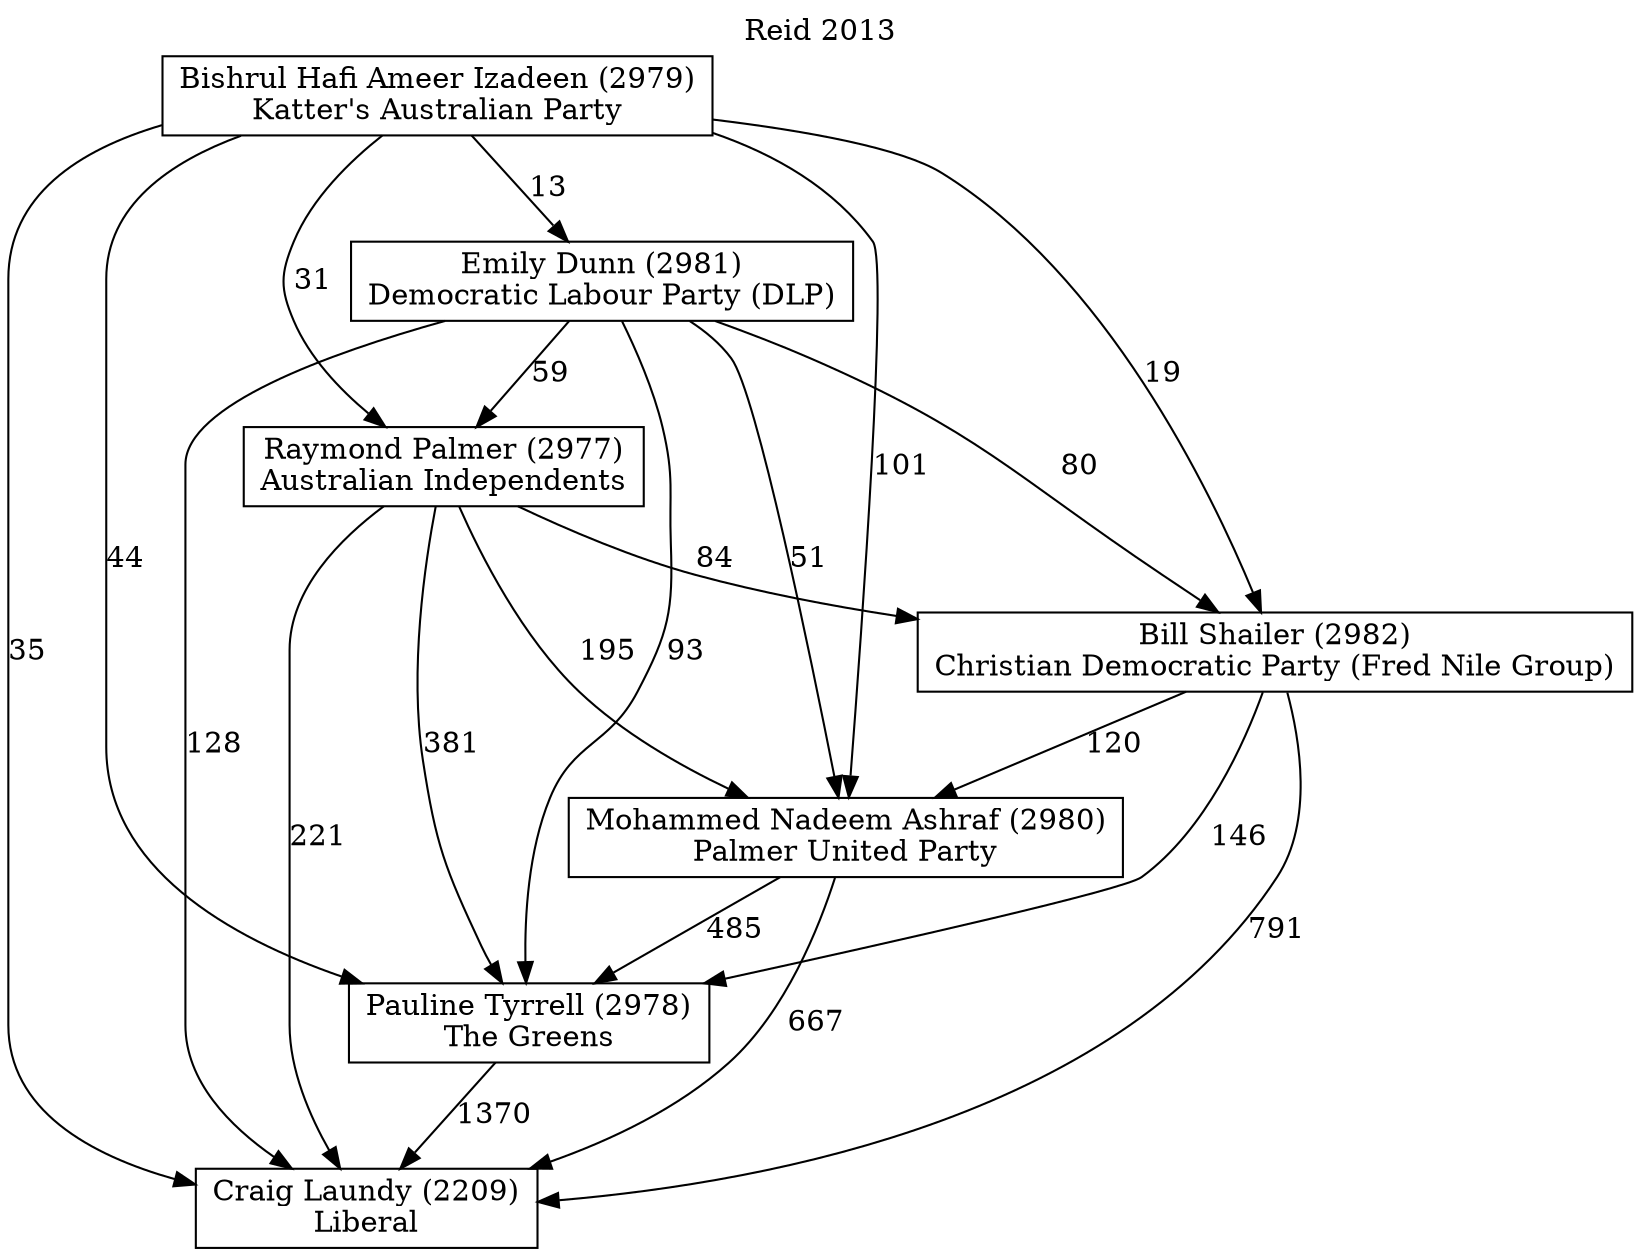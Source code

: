 // House preference flow
digraph "Craig Laundy (2209)_Reid_2013" {
	graph [label="Reid 2013" labelloc=t mclimit=10]
	node [shape=box]
	"Craig Laundy (2209)" [label="Craig Laundy (2209)
Liberal"]
	"Pauline Tyrrell (2978)" [label="Pauline Tyrrell (2978)
The Greens"]
	"Mohammed Nadeem Ashraf (2980)" [label="Mohammed Nadeem Ashraf (2980)
Palmer United Party"]
	"Bill Shailer (2982)" [label="Bill Shailer (2982)
Christian Democratic Party (Fred Nile Group)"]
	"Raymond Palmer (2977)" [label="Raymond Palmer (2977)
Australian Independents"]
	"Emily Dunn (2981)" [label="Emily Dunn (2981)
Democratic Labour Party (DLP)"]
	"Bishrul Hafi Ameer Izadeen (2979)" [label="Bishrul Hafi Ameer Izadeen (2979)
Katter's Australian Party"]
	"Pauline Tyrrell (2978)" -> "Craig Laundy (2209)" [label=1370]
	"Mohammed Nadeem Ashraf (2980)" -> "Pauline Tyrrell (2978)" [label=485]
	"Bill Shailer (2982)" -> "Mohammed Nadeem Ashraf (2980)" [label=120]
	"Raymond Palmer (2977)" -> "Bill Shailer (2982)" [label=84]
	"Emily Dunn (2981)" -> "Raymond Palmer (2977)" [label=59]
	"Bishrul Hafi Ameer Izadeen (2979)" -> "Emily Dunn (2981)" [label=13]
	"Mohammed Nadeem Ashraf (2980)" -> "Craig Laundy (2209)" [label=667]
	"Bill Shailer (2982)" -> "Craig Laundy (2209)" [label=791]
	"Raymond Palmer (2977)" -> "Craig Laundy (2209)" [label=221]
	"Emily Dunn (2981)" -> "Craig Laundy (2209)" [label=128]
	"Bishrul Hafi Ameer Izadeen (2979)" -> "Craig Laundy (2209)" [label=35]
	"Bishrul Hafi Ameer Izadeen (2979)" -> "Raymond Palmer (2977)" [label=31]
	"Emily Dunn (2981)" -> "Bill Shailer (2982)" [label=80]
	"Bishrul Hafi Ameer Izadeen (2979)" -> "Bill Shailer (2982)" [label=19]
	"Raymond Palmer (2977)" -> "Mohammed Nadeem Ashraf (2980)" [label=195]
	"Emily Dunn (2981)" -> "Mohammed Nadeem Ashraf (2980)" [label=51]
	"Bishrul Hafi Ameer Izadeen (2979)" -> "Mohammed Nadeem Ashraf (2980)" [label=101]
	"Bill Shailer (2982)" -> "Pauline Tyrrell (2978)" [label=146]
	"Raymond Palmer (2977)" -> "Pauline Tyrrell (2978)" [label=381]
	"Emily Dunn (2981)" -> "Pauline Tyrrell (2978)" [label=93]
	"Bishrul Hafi Ameer Izadeen (2979)" -> "Pauline Tyrrell (2978)" [label=44]
}
